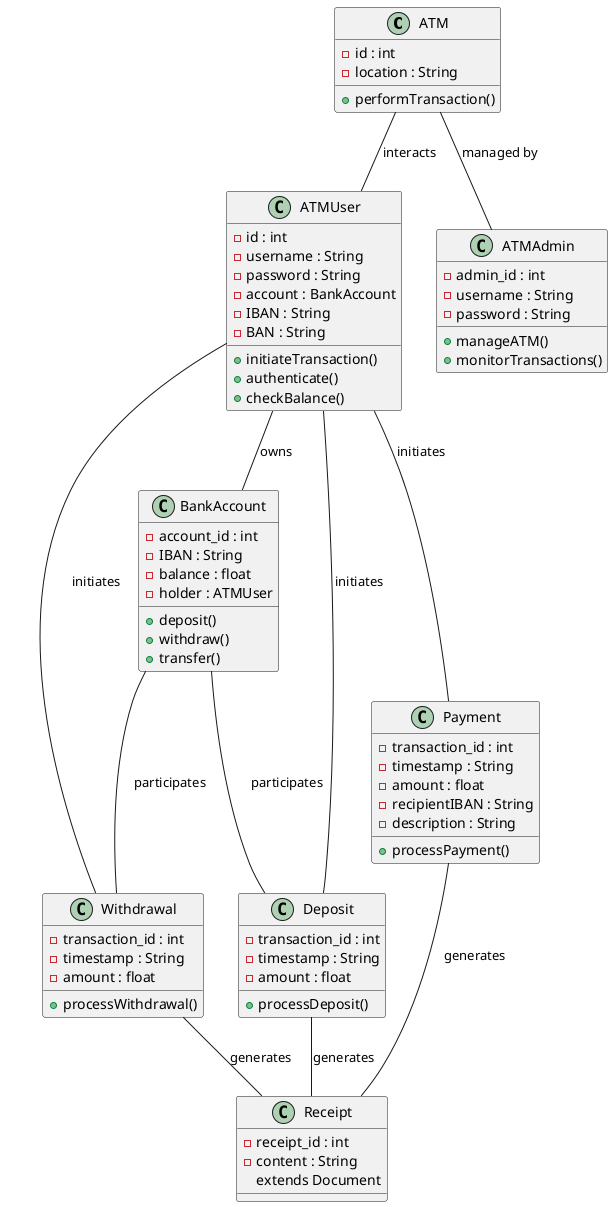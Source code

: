 @startuml ATMSystem

class ATM {
    -id : int
    -location : String
    +performTransaction()
}

class ATMUser {
    -id : int
    -username : String
    -password : String
    -account : BankAccount
    -IBAN : String
    -BAN : String
    +initiateTransaction()
    +authenticate()
    +checkBalance()
}

class ATMAdmin {
    -admin_id : int
    -username : String
    -password : String
    +manageATM()
    +monitorTransactions()
}

class BankAccount {
    -account_id : int
    -IBAN : String
    -balance : float
    -holder : ATMUser
    +deposit()
    +withdraw()
    +transfer()
}

class Deposit {
    -transaction_id : int
    -timestamp : String
    -amount : float
    +processDeposit()
}

class Withdrawal {
    -transaction_id : int
    -timestamp : String
    -amount : float
    +processWithdrawal()
}

class Payment {
    -transaction_id : int
    -timestamp : String
    -amount : float
    -recipientIBAN : String
    -description : String
    +processPayment()
}

class Receipt {
    -receipt_id : int
    -content : String
    extends Document
}

ATM -- ATMUser : interacts
ATM -- ATMAdmin : managed by
ATMUser -- BankAccount : owns
ATMUser -- Deposit : initiates
ATMUser -- Withdrawal : initiates
ATMUser -- Payment : initiates
BankAccount -- Deposit : participates
BankAccount -- Withdrawal : participates
Payment -- Receipt : generates
Deposit -- Receipt : generates
Withdrawal -- Receipt : generates

@enduml